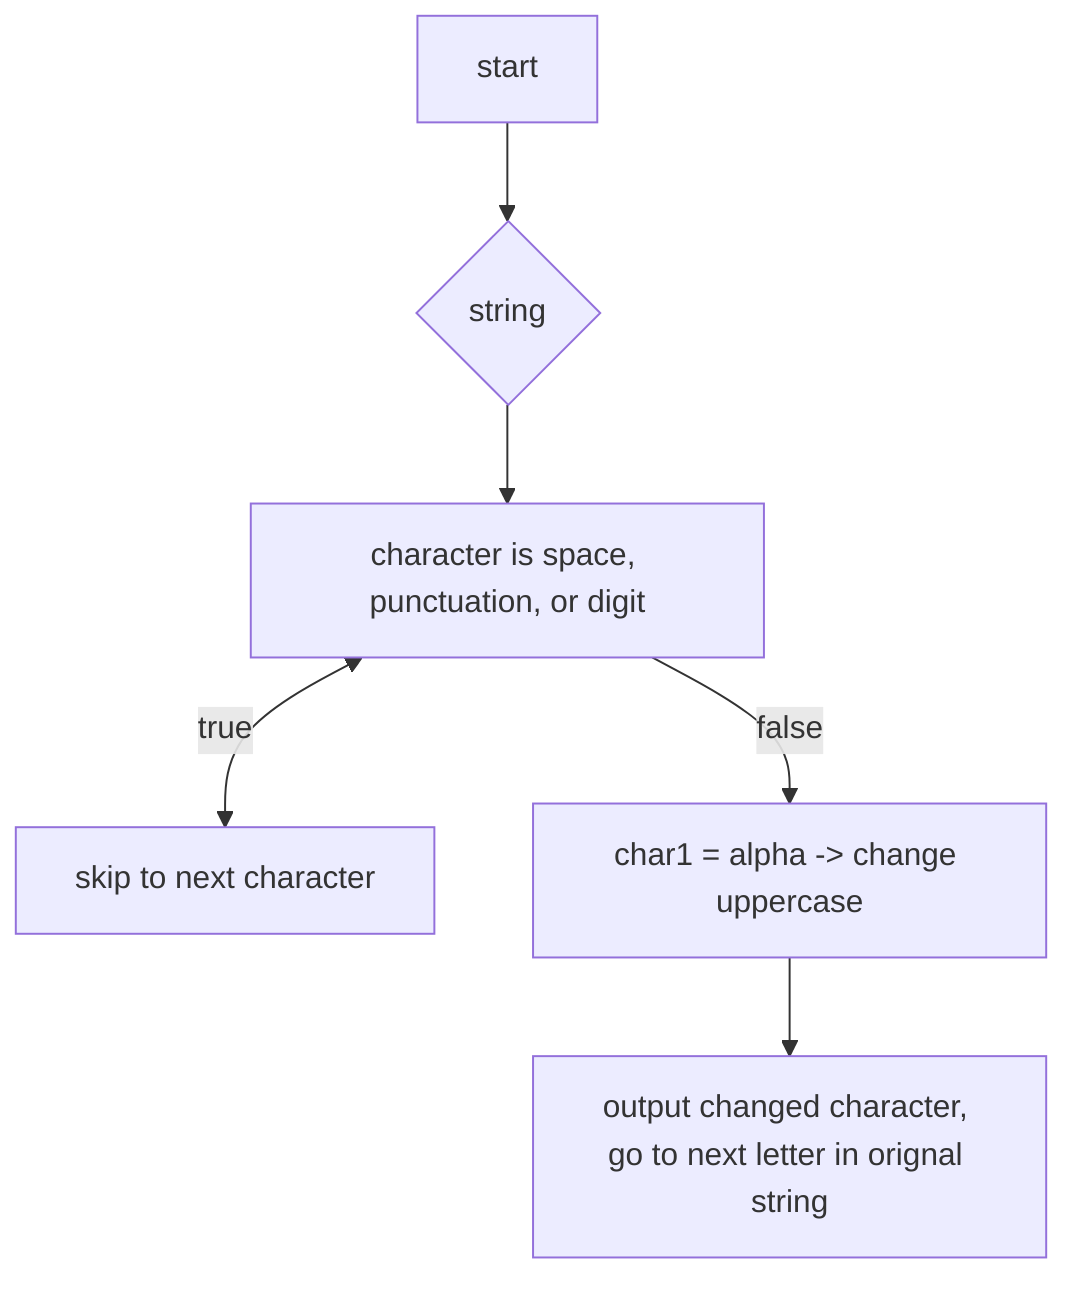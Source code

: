 flowchart TD

	mystart[start]
	mystart --> input{string}
	input --> charFlag1[character is space, punctuation, or digit]
	charFlag1 <--> |true| res1[skip to next character]
	charFlag1 --> |false| res2[char1 = alpha -> change uppercase]
	res2 --> out1[output changed character, go to next letter in orignal string]